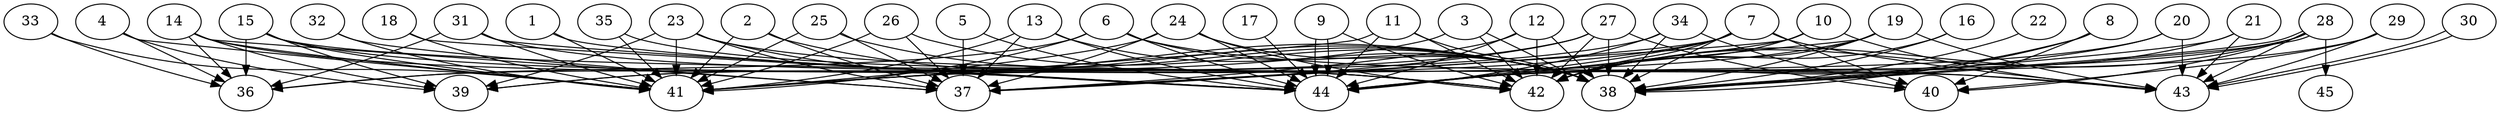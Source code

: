 // DAG automatically generated by daggen at Thu Oct  3 14:07:25 2019
// ./daggen --dot -n 45 --ccr 0.4 --fat 0.9 --regular 0.7 --density 0.7 --mindata 5242880 --maxdata 52428800 
digraph G {
  1 [size="95283200", alpha="0.18", expect_size="38113280"] 
  1 -> 41 [size ="38113280"]
  1 -> 44 [size ="38113280"]
  2 [size="110080000", alpha="0.13", expect_size="44032000"] 
  2 -> 37 [size ="44032000"]
  2 -> 38 [size ="44032000"]
  2 -> 41 [size ="44032000"]
  3 [size="112012800", alpha="0.08", expect_size="44805120"] 
  3 -> 36 [size ="44805120"]
  3 -> 38 [size ="44805120"]
  3 -> 42 [size ="44805120"]
  4 [size="55649280", alpha="0.17", expect_size="22259712"] 
  4 -> 36 [size ="22259712"]
  4 -> 39 [size ="22259712"]
  4 -> 41 [size ="22259712"]
  5 [size="96453120", alpha="0.06", expect_size="38581248"] 
  5 -> 37 [size ="38581248"]
  5 -> 44 [size ="38581248"]
  6 [size="45862400", alpha="0.06", expect_size="18344960"] 
  6 -> 36 [size ="18344960"]
  6 -> 38 [size ="18344960"]
  6 -> 41 [size ="18344960"]
  6 -> 43 [size ="18344960"]
  6 -> 44 [size ="18344960"]
  7 [size="59261440", alpha="0.01", expect_size="23704576"] 
  7 -> 37 [size ="23704576"]
  7 -> 38 [size ="23704576"]
  7 -> 39 [size ="23704576"]
  7 -> 40 [size ="23704576"]
  7 -> 42 [size ="23704576"]
  7 -> 43 [size ="23704576"]
  7 -> 44 [size ="23704576"]
  8 [size="119539200", alpha="0.10", expect_size="47815680"] 
  8 -> 38 [size ="47815680"]
  8 -> 40 [size ="47815680"]
  8 -> 44 [size ="47815680"]
  9 [size="119011840", alpha="0.02", expect_size="47604736"] 
  9 -> 42 [size ="47604736"]
  9 -> 44 [size ="47604736"]
  9 -> 44 [size ="47604736"]
  10 [size="40839680", alpha="0.18", expect_size="16335872"] 
  10 -> 37 [size ="16335872"]
  10 -> 42 [size ="16335872"]
  10 -> 43 [size ="16335872"]
  10 -> 44 [size ="16335872"]
  11 [size="13642240", alpha="0.05", expect_size="5456896"] 
  11 -> 38 [size ="5456896"]
  11 -> 41 [size ="5456896"]
  11 -> 42 [size ="5456896"]
  11 -> 44 [size ="5456896"]
  12 [size="121241600", alpha="0.02", expect_size="48496640"] 
  12 -> 37 [size ="48496640"]
  12 -> 38 [size ="48496640"]
  12 -> 42 [size ="48496640"]
  12 -> 44 [size ="48496640"]
  13 [size="79296000", alpha="0.04", expect_size="31718400"] 
  13 -> 37 [size ="31718400"]
  13 -> 38 [size ="31718400"]
  13 -> 41 [size ="31718400"]
  13 -> 44 [size ="31718400"]
  14 [size="128663040", alpha="0.06", expect_size="51465216"] 
  14 -> 36 [size ="51465216"]
  14 -> 37 [size ="51465216"]
  14 -> 39 [size ="51465216"]
  14 -> 41 [size ="51465216"]
  14 -> 44 [size ="51465216"]
  15 [size="112258560", alpha="0.13", expect_size="44903424"] 
  15 -> 36 [size ="44903424"]
  15 -> 39 [size ="44903424"]
  15 -> 41 [size ="44903424"]
  15 -> 43 [size ="44903424"]
  15 -> 44 [size ="44903424"]
  16 [size="30566400", alpha="0.13", expect_size="12226560"] 
  16 -> 38 [size ="12226560"]
  16 -> 42 [size ="12226560"]
  17 [size="64250880", alpha="0.04", expect_size="25700352"] 
  17 -> 44 [size ="25700352"]
  18 [size="69708800", alpha="0.07", expect_size="27883520"] 
  18 -> 41 [size ="27883520"]
  18 -> 44 [size ="27883520"]
  19 [size="128056320", alpha="0.14", expect_size="51222528"] 
  19 -> 38 [size ="51222528"]
  19 -> 41 [size ="51222528"]
  19 -> 42 [size ="51222528"]
  19 -> 43 [size ="51222528"]
  19 -> 44 [size ="51222528"]
  20 [size="22200320", alpha="0.11", expect_size="8880128"] 
  20 -> 38 [size ="8880128"]
  20 -> 43 [size ="8880128"]
  20 -> 44 [size ="8880128"]
  21 [size="127598080", alpha="0.01", expect_size="51039232"] 
  21 -> 38 [size ="51039232"]
  21 -> 42 [size ="51039232"]
  21 -> 43 [size ="51039232"]
  22 [size="41113600", alpha="0.09", expect_size="16445440"] 
  22 -> 38 [size ="16445440"]
  23 [size="53926400", alpha="0.12", expect_size="21570560"] 
  23 -> 37 [size ="21570560"]
  23 -> 38 [size ="21570560"]
  23 -> 39 [size ="21570560"]
  23 -> 41 [size ="21570560"]
  23 -> 42 [size ="21570560"]
  24 [size="75502080", alpha="0.04", expect_size="30200832"] 
  24 -> 37 [size ="30200832"]
  24 -> 38 [size ="30200832"]
  24 -> 41 [size ="30200832"]
  24 -> 42 [size ="30200832"]
  24 -> 44 [size ="30200832"]
  25 [size="112128000", alpha="0.09", expect_size="44851200"] 
  25 -> 37 [size ="44851200"]
  25 -> 38 [size ="44851200"]
  25 -> 41 [size ="44851200"]
  26 [size="70341120", alpha="0.20", expect_size="28136448"] 
  26 -> 37 [size ="28136448"]
  26 -> 38 [size ="28136448"]
  26 -> 41 [size ="28136448"]
  27 [size="28021760", alpha="0.18", expect_size="11208704"] 
  27 -> 37 [size ="11208704"]
  27 -> 38 [size ="11208704"]
  27 -> 39 [size ="11208704"]
  27 -> 40 [size ="11208704"]
  27 -> 42 [size ="11208704"]
  28 [size="48665600", alpha="0.15", expect_size="19466240"] 
  28 -> 38 [size ="19466240"]
  28 -> 38 [size ="19466240"]
  28 -> 40 [size ="19466240"]
  28 -> 42 [size ="19466240"]
  28 -> 43 [size ="19466240"]
  28 -> 44 [size ="19466240"]
  28 -> 45 [size ="19466240"]
  29 [size="90585600", alpha="0.09", expect_size="36234240"] 
  29 -> 40 [size ="36234240"]
  29 -> 43 [size ="36234240"]
  29 -> 44 [size ="36234240"]
  30 [size="54891520", alpha="0.09", expect_size="21956608"] 
  30 -> 43 [size ="21956608"]
  30 -> 43 [size ="21956608"]
  31 [size="118039040", alpha="0.08", expect_size="47215616"] 
  31 -> 36 [size ="47215616"]
  31 -> 41 [size ="47215616"]
  31 -> 42 [size ="47215616"]
  31 -> 44 [size ="47215616"]
  32 [size="126269440", alpha="0.06", expect_size="50507776"] 
  32 -> 37 [size ="50507776"]
  32 -> 41 [size ="50507776"]
  33 [size="58598400", alpha="0.15", expect_size="23439360"] 
  33 -> 36 [size ="23439360"]
  33 -> 41 [size ="23439360"]
  34 [size="13928960", alpha="0.04", expect_size="5571584"] 
  34 -> 38 [size ="5571584"]
  34 -> 40 [size ="5571584"]
  34 -> 41 [size ="5571584"]
  34 -> 44 [size ="5571584"]
  35 [size="34803200", alpha="0.09", expect_size="13921280"] 
  35 -> 41 [size ="13921280"]
  35 -> 42 [size ="13921280"]
  36 [size="86609920", alpha="0.17", expect_size="34643968"] 
  37 [size="84136960", alpha="0.14", expect_size="33654784"] 
  38 [size="73538560", alpha="0.01", expect_size="29415424"] 
  39 [size="43284480", alpha="0.07", expect_size="17313792"] 
  40 [size="99279360", alpha="0.15", expect_size="39711744"] 
  41 [size="33328640", alpha="0.02", expect_size="13331456"] 
  42 [size="81894400", alpha="0.13", expect_size="32757760"] 
  43 [size="117186560", alpha="0.12", expect_size="46874624"] 
  44 [size="87426560", alpha="0.01", expect_size="34970624"] 
  45 [size="108175360", alpha="0.07", expect_size="43270144"] 
}
